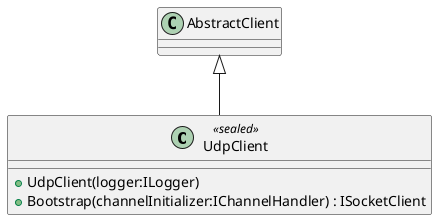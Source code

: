 @startuml
class UdpClient <<sealed>> {
    + UdpClient(logger:ILogger)
    + Bootstrap(channelInitializer:IChannelHandler) : ISocketClient
}
AbstractClient <|-- UdpClient
@enduml

